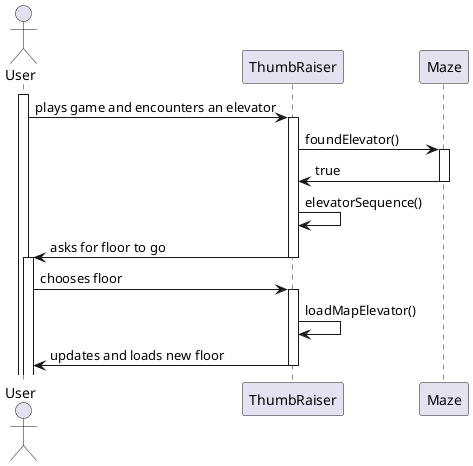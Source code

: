 @startuml

actor User as user
participant ThumbRaiser as app
participant Maze as mz

activate user
user -> app: plays game and encounters an elevator
activate app
app -> mz: foundElevator()
activate mz
mz -> app : true
deactivate mz
app -> app : elevatorSequence()
app -> user : asks for floor to go
deactivate app
activate user
user -> app : chooses floor
activate app
app -> app : loadMapElevator()
app -> user : updates and loads new floor
deactivate app




@enduml

